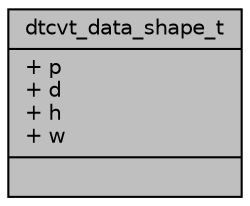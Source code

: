 digraph "dtcvt_data_shape_t"
{
 // INTERACTIVE_SVG=YES
 // LATEX_PDF_SIZE
  bgcolor="transparent";
  edge [fontname="Helvetica",fontsize="10",labelfontname="Helvetica",labelfontsize="10"];
  node [fontname="Helvetica",fontsize="10",shape=record];
  Node1 [label="{dtcvt_data_shape_t\n|+ p\l+ d\l+ h\l+ w\l|}",height=0.2,width=0.4,color="black", fillcolor="grey75", style="filled", fontcolor="black",tooltip="Vector shape for float data conversion."];
}
